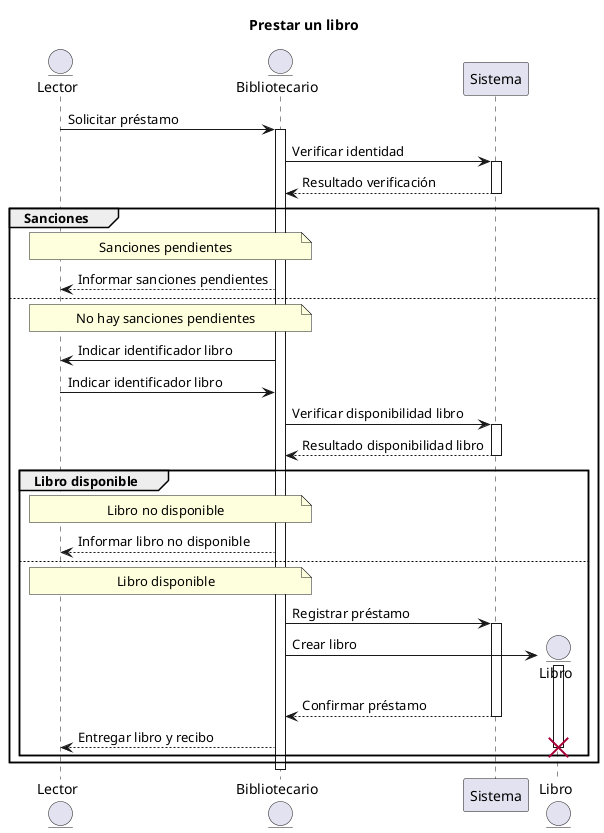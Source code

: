 @startuml

title "Prestar un libro"

entity "Lector" as Lector
entity "Bibliotecario" as Bibliotecario
participant "Sistema" as  Sistema
entity "Libro" as Libro

Lector -> Bibliotecario: Solicitar préstamo
activate Bibliotecario
Bibliotecario -> Sistema: Verificar identidad
activate Sistema
Sistema --> Bibliotecario: Resultado verificación
deactivate Sistema
group Sanciones
    note over Bibliotecario, Lector: Sanciones pendientes
    Bibliotecario --> Lector: Informar sanciones pendientes
else
    note over Bibliotecario, Lector: No hay sanciones pendientes
    Bibliotecario -> Lector: Indicar identificador libro
    Lector -> Bibliotecario: Indicar identificador libro
    Bibliotecario -> Sistema: Verificar disponibilidad libro
    activate Sistema
    Sistema --> Bibliotecario: Resultado disponibilidad libro
    deactivate Sistema
    group Libro disponible
        note over Bibliotecario, Lector: Libro no disponible
        Bibliotecario --> Lector: Informar libro no disponible
    else
        note over Bibliotecario, Lector: Libro disponible
        Bibliotecario -> Sistema: Registrar préstamo
        activate Sistema
        create Libro
        Bibliotecario -> Libro: Crear libro
        activate Libro
        Sistema --> Bibliotecario: Confirmar préstamo
        deactivate Sistema
        Bibliotecario --> Lector: Entregar libro y recibo
        destroy Libro
    end
end
deactivate Bibliotecario
@enduml